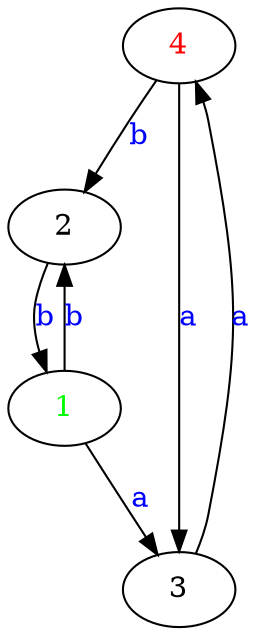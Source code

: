 digraph G {
	"4"->"2"[ label=<<font color="blue">b</font>> ];
	"1"->"2"[ label=<<font color="blue">b</font>> ];
	"1"->"3"[ label=<<font color="blue">a</font>> ];
	"2"->"1"[ label=<<font color="blue">b</font>> ];
	"3"->"4"[ label=<<font color="blue">a</font>> ];
	"4"->"3"[ label=<<font color="blue">a</font>> ];
	"1" [ label=<<font color="green">1</font>> ];
	"2";
	"3";
	"4" [ label=<<font color="red">4</font>> ];

}
